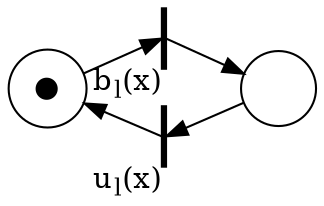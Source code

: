 digraph g {
  graph[rankdir="LR" dpi=300];
  node[shape=circle];
  n1 [label="●"];
  t1 [shape=rect height=0.4 width=0.03 color=black bgcolor=black label="" style=filled xlabel=<b<SUB>l</SUB>(x)>];
  t2 [shape=rect height=0.4 width=0.03 color=black bgcolor=black label="" style=filled xlabel=<u<SUB>l</SUB>(x)>];
  n2 [label=" "];
  n1 -> t1;
  {rank = same; t1 -> t2 [style=invis]};
  t2 -> n1;
  t1 -> n2;
  n2 -> t2;
}
